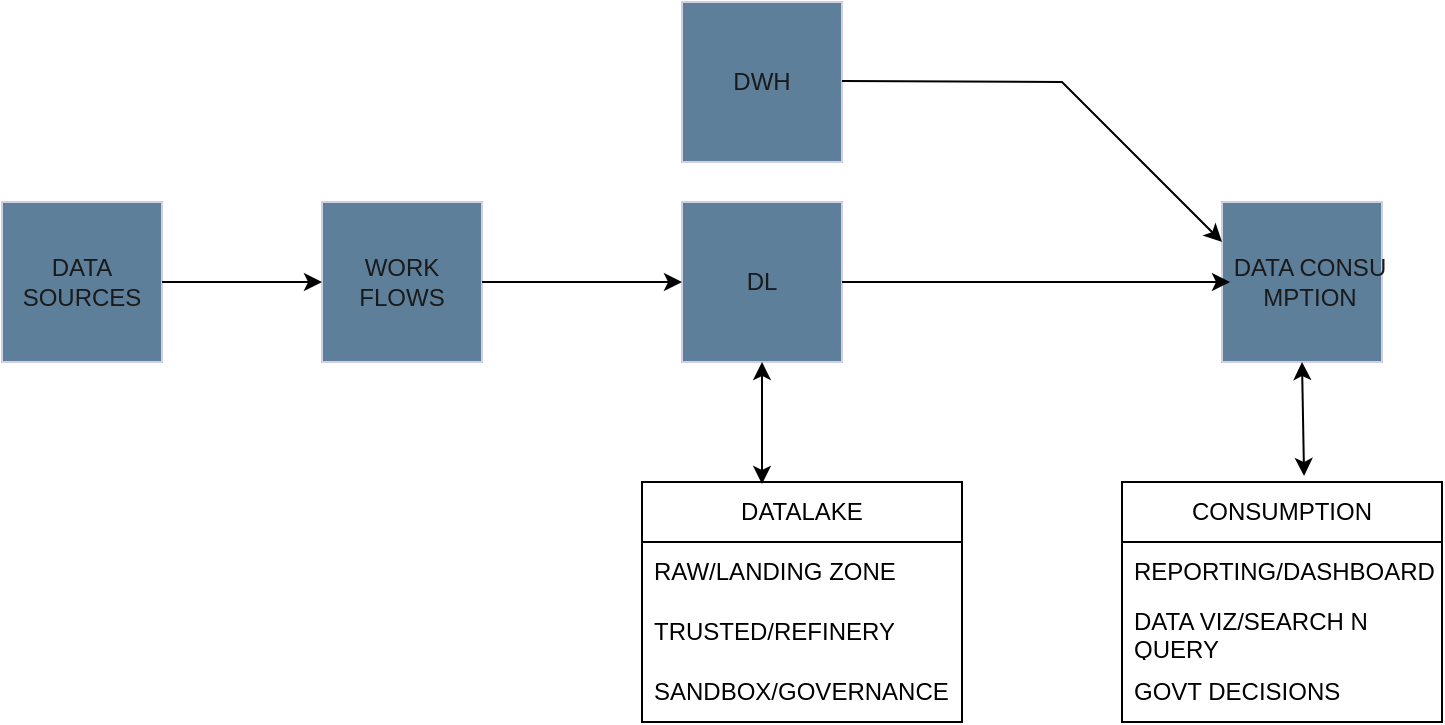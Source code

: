<mxfile version="24.4.9" type="github">
  <diagram name="Page-1" id="OvN0lvTQjg8fujcEbBTU">
    <mxGraphModel dx="1362" dy="714" grid="1" gridSize="10" guides="1" tooltips="1" connect="1" arrows="1" fold="1" page="1" pageScale="1" pageWidth="850" pageHeight="1100" math="0" shadow="0">
      <root>
        <mxCell id="0" />
        <mxCell id="1" parent="0" />
        <mxCell id="pMim5MdkgwF4zHLk7Q4V-2" value="" style="whiteSpace=wrap;html=1;aspect=fixed;labelBackgroundColor=none;fillColor=#5D7F99;strokeColor=#D0CEE2;fontColor=#1A1A1A;" parent="1" vertex="1">
          <mxGeometry x="260" y="240" width="80" height="80" as="geometry" />
        </mxCell>
        <mxCell id="pMim5MdkgwF4zHLk7Q4V-4" value="" style="whiteSpace=wrap;html=1;aspect=fixed;labelBackgroundColor=none;fillColor=#5D7F99;strokeColor=#D0CEE2;fontColor=#1A1A1A;" parent="1" vertex="1">
          <mxGeometry x="440" y="240" width="80" height="80" as="geometry" />
        </mxCell>
        <mxCell id="pMim5MdkgwF4zHLk7Q4V-14" value="WORK&lt;div&gt;FLOWS&lt;/div&gt;" style="text;html=1;align=center;verticalAlign=middle;whiteSpace=wrap;rounded=0;labelBackgroundColor=none;fontColor=#1A1A1A;" parent="1" vertex="1">
          <mxGeometry x="270" y="265" width="60" height="30" as="geometry" />
        </mxCell>
        <mxCell id="pMim5MdkgwF4zHLk7Q4V-16" value="DL" style="text;html=1;align=center;verticalAlign=middle;whiteSpace=wrap;rounded=0;labelBackgroundColor=none;fontColor=#1A1A1A;" parent="1" vertex="1">
          <mxGeometry x="450" y="265" width="60" height="30" as="geometry" />
        </mxCell>
        <mxCell id="cU8PGIFgl6DD9PeomEdx-1" value="" style="whiteSpace=wrap;html=1;aspect=fixed;labelBackgroundColor=none;fillColor=#5D7F99;strokeColor=#D0CEE2;fontColor=#1A1A1A;" vertex="1" parent="1">
          <mxGeometry x="100" y="240" width="80" height="80" as="geometry" />
        </mxCell>
        <mxCell id="cU8PGIFgl6DD9PeomEdx-2" value="DATA&lt;div&gt;SOURCES&lt;/div&gt;" style="text;html=1;align=center;verticalAlign=middle;whiteSpace=wrap;rounded=0;labelBackgroundColor=none;fontColor=#1A1A1A;" vertex="1" parent="1">
          <mxGeometry x="110" y="265" width="60" height="30" as="geometry" />
        </mxCell>
        <mxCell id="cU8PGIFgl6DD9PeomEdx-3" value="" style="whiteSpace=wrap;html=1;aspect=fixed;labelBackgroundColor=none;fillColor=#5D7F99;strokeColor=#D0CEE2;fontColor=#1A1A1A;" vertex="1" parent="1">
          <mxGeometry x="710" y="240" width="80" height="80" as="geometry" />
        </mxCell>
        <mxCell id="cU8PGIFgl6DD9PeomEdx-4" value="DATA CONSU&lt;div&gt;MPTION&lt;/div&gt;" style="text;html=1;align=center;verticalAlign=middle;whiteSpace=wrap;rounded=0;labelBackgroundColor=none;fontColor=#1A1A1A;" vertex="1" parent="1">
          <mxGeometry x="714" y="265" width="80" height="30" as="geometry" />
        </mxCell>
        <mxCell id="cU8PGIFgl6DD9PeomEdx-6" value="" style="endArrow=classic;html=1;rounded=0;entryX=0;entryY=0.5;entryDx=0;entryDy=0;" edge="1" parent="1" target="pMim5MdkgwF4zHLk7Q4V-2">
          <mxGeometry width="50" height="50" relative="1" as="geometry">
            <mxPoint x="180" y="280" as="sourcePoint" />
            <mxPoint x="230" y="230" as="targetPoint" />
          </mxGeometry>
        </mxCell>
        <mxCell id="cU8PGIFgl6DD9PeomEdx-7" value="" style="endArrow=classic;html=1;rounded=0;entryX=0;entryY=0.5;entryDx=0;entryDy=0;" edge="1" parent="1" target="pMim5MdkgwF4zHLk7Q4V-4">
          <mxGeometry width="50" height="50" relative="1" as="geometry">
            <mxPoint x="340" y="280" as="sourcePoint" />
            <mxPoint x="390" y="230" as="targetPoint" />
          </mxGeometry>
        </mxCell>
        <mxCell id="cU8PGIFgl6DD9PeomEdx-8" value="" style="endArrow=classic;html=1;rounded=0;" edge="1" parent="1" target="cU8PGIFgl6DD9PeomEdx-4">
          <mxGeometry width="50" height="50" relative="1" as="geometry">
            <mxPoint x="520" y="280" as="sourcePoint" />
            <mxPoint x="570" y="230" as="targetPoint" />
          </mxGeometry>
        </mxCell>
        <mxCell id="cU8PGIFgl6DD9PeomEdx-9" value="DATALAKE" style="swimlane;fontStyle=0;childLayout=stackLayout;horizontal=1;startSize=30;horizontalStack=0;resizeParent=1;resizeParentMax=0;resizeLast=0;collapsible=1;marginBottom=0;whiteSpace=wrap;html=1;" vertex="1" parent="1">
          <mxGeometry x="420" y="380" width="160" height="120" as="geometry" />
        </mxCell>
        <mxCell id="cU8PGIFgl6DD9PeomEdx-10" value="RAW/LANDING ZONE" style="text;strokeColor=none;fillColor=none;align=left;verticalAlign=middle;spacingLeft=4;spacingRight=4;overflow=hidden;points=[[0,0.5],[1,0.5]];portConstraint=eastwest;rotatable=0;whiteSpace=wrap;html=1;" vertex="1" parent="cU8PGIFgl6DD9PeomEdx-9">
          <mxGeometry y="30" width="160" height="30" as="geometry" />
        </mxCell>
        <mxCell id="cU8PGIFgl6DD9PeomEdx-11" value="TRUSTED/REFINERY" style="text;strokeColor=none;fillColor=none;align=left;verticalAlign=middle;spacingLeft=4;spacingRight=4;overflow=hidden;points=[[0,0.5],[1,0.5]];portConstraint=eastwest;rotatable=0;whiteSpace=wrap;html=1;" vertex="1" parent="cU8PGIFgl6DD9PeomEdx-9">
          <mxGeometry y="60" width="160" height="30" as="geometry" />
        </mxCell>
        <mxCell id="cU8PGIFgl6DD9PeomEdx-12" value="SANDBOX/GOVERNANCE" style="text;strokeColor=none;fillColor=none;align=left;verticalAlign=middle;spacingLeft=4;spacingRight=4;overflow=hidden;points=[[0,0.5],[1,0.5]];portConstraint=eastwest;rotatable=0;whiteSpace=wrap;html=1;" vertex="1" parent="cU8PGIFgl6DD9PeomEdx-9">
          <mxGeometry y="90" width="160" height="30" as="geometry" />
        </mxCell>
        <mxCell id="cU8PGIFgl6DD9PeomEdx-14" value="" style="whiteSpace=wrap;html=1;aspect=fixed;labelBackgroundColor=none;fillColor=#5D7F99;strokeColor=#D0CEE2;fontColor=#1A1A1A;" vertex="1" parent="1">
          <mxGeometry x="440" y="140" width="80" height="80" as="geometry" />
        </mxCell>
        <mxCell id="cU8PGIFgl6DD9PeomEdx-15" value="DWH" style="text;html=1;align=center;verticalAlign=middle;whiteSpace=wrap;rounded=0;labelBackgroundColor=none;fontColor=#1A1A1A;" vertex="1" parent="1">
          <mxGeometry x="450" y="165" width="60" height="30" as="geometry" />
        </mxCell>
        <mxCell id="cU8PGIFgl6DD9PeomEdx-16" value="" style="endArrow=classic;html=1;rounded=0;entryX=0;entryY=0.25;entryDx=0;entryDy=0;" edge="1" parent="1" target="cU8PGIFgl6DD9PeomEdx-3">
          <mxGeometry width="50" height="50" relative="1" as="geometry">
            <mxPoint x="520" y="179.5" as="sourcePoint" />
            <mxPoint x="697.04" y="252" as="targetPoint" />
            <Array as="points">
              <mxPoint x="630" y="180" />
            </Array>
          </mxGeometry>
        </mxCell>
        <mxCell id="cU8PGIFgl6DD9PeomEdx-17" value="CONSUMPTION" style="swimlane;fontStyle=0;childLayout=stackLayout;horizontal=1;startSize=30;horizontalStack=0;resizeParent=1;resizeParentMax=0;resizeLast=0;collapsible=1;marginBottom=0;whiteSpace=wrap;html=1;" vertex="1" parent="1">
          <mxGeometry x="660" y="380" width="160" height="120" as="geometry" />
        </mxCell>
        <mxCell id="cU8PGIFgl6DD9PeomEdx-18" value="REPORTING/DASHBOARD" style="text;strokeColor=none;fillColor=none;align=left;verticalAlign=middle;spacingLeft=4;spacingRight=4;overflow=hidden;points=[[0,0.5],[1,0.5]];portConstraint=eastwest;rotatable=0;whiteSpace=wrap;html=1;" vertex="1" parent="cU8PGIFgl6DD9PeomEdx-17">
          <mxGeometry y="30" width="160" height="30" as="geometry" />
        </mxCell>
        <mxCell id="cU8PGIFgl6DD9PeomEdx-19" value="DATA VIZ/SEARCH N QUERY" style="text;strokeColor=none;fillColor=none;align=left;verticalAlign=middle;spacingLeft=4;spacingRight=4;overflow=hidden;points=[[0,0.5],[1,0.5]];portConstraint=eastwest;rotatable=0;whiteSpace=wrap;html=1;" vertex="1" parent="cU8PGIFgl6DD9PeomEdx-17">
          <mxGeometry y="60" width="160" height="30" as="geometry" />
        </mxCell>
        <mxCell id="cU8PGIFgl6DD9PeomEdx-20" value="GOVT DECISIONS" style="text;strokeColor=none;fillColor=none;align=left;verticalAlign=middle;spacingLeft=4;spacingRight=4;overflow=hidden;points=[[0,0.5],[1,0.5]];portConstraint=eastwest;rotatable=0;whiteSpace=wrap;html=1;" vertex="1" parent="cU8PGIFgl6DD9PeomEdx-17">
          <mxGeometry y="90" width="160" height="30" as="geometry" />
        </mxCell>
        <mxCell id="cU8PGIFgl6DD9PeomEdx-22" value="" style="endArrow=classic;startArrow=classic;html=1;rounded=0;exitX=0.375;exitY=0.008;exitDx=0;exitDy=0;exitPerimeter=0;" edge="1" parent="1" source="cU8PGIFgl6DD9PeomEdx-9">
          <mxGeometry width="50" height="50" relative="1" as="geometry">
            <mxPoint x="430" y="370" as="sourcePoint" />
            <mxPoint x="480" y="320" as="targetPoint" />
          </mxGeometry>
        </mxCell>
        <mxCell id="cU8PGIFgl6DD9PeomEdx-23" value="" style="endArrow=classic;startArrow=classic;html=1;rounded=0;exitX=0.569;exitY=-0.025;exitDx=0;exitDy=0;exitPerimeter=0;" edge="1" parent="1" source="cU8PGIFgl6DD9PeomEdx-17">
          <mxGeometry width="50" height="50" relative="1" as="geometry">
            <mxPoint x="700" y="370" as="sourcePoint" />
            <mxPoint x="750" y="320" as="targetPoint" />
          </mxGeometry>
        </mxCell>
      </root>
    </mxGraphModel>
  </diagram>
</mxfile>
